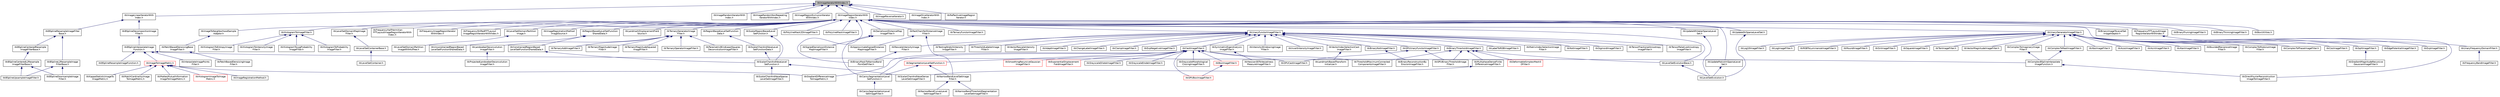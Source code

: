 digraph "itkImageIteratorWithIndex.h"
{
 // LATEX_PDF_SIZE
  edge [fontname="Helvetica",fontsize="10",labelfontname="Helvetica",labelfontsize="10"];
  node [fontname="Helvetica",fontsize="10",shape=record];
  Node1 [label="itkImageIteratorWithIndex.h",height=0.2,width=0.4,color="black", fillcolor="grey75", style="filled", fontcolor="black",tooltip=" "];
  Node1 -> Node2 [dir="back",color="midnightblue",fontsize="10",style="solid",fontname="Helvetica"];
  Node2 [label="itkImageLinearIteratorWith\lIndex.h",height=0.2,width=0.4,color="black", fillcolor="white", style="filled",URL="$itkImageLinearIteratorWithIndex_8h.html",tooltip=" "];
  Node2 -> Node3 [dir="back",color="midnightblue",fontsize="10",style="solid",fontname="Helvetica"];
  Node3 [label="itkBSplineDecompositionImage\lFilter.h",height=0.2,width=0.4,color="black", fillcolor="white", style="filled",URL="$itkBSplineDecompositionImageFilter_8h.html",tooltip=" "];
  Node3 -> Node4 [dir="back",color="midnightblue",fontsize="10",style="solid",fontname="Helvetica"];
  Node4 [label="itkBSplineInterpolateImage\lFunction.h",height=0.2,width=0.4,color="black", fillcolor="white", style="filled",URL="$itkBSplineInterpolateImageFunction_8h.html",tooltip=" "];
  Node4 -> Node5 [dir="back",color="midnightblue",fontsize="10",style="solid",fontname="Helvetica"];
  Node5 [label="itkBSplineResampleImageFunction.h",height=0.2,width=0.4,color="black", fillcolor="white", style="filled",URL="$itkBSplineResampleImageFunction_8h.html",tooltip=" "];
  Node4 -> Node6 [dir="back",color="midnightblue",fontsize="10",style="solid",fontname="Helvetica"];
  Node6 [label="itkComplexBSplineInterpolate\lImageFunction.h",height=0.2,width=0.4,color="black", fillcolor="white", style="filled",URL="$itkComplexBSplineInterpolateImageFunction_8h.html",tooltip=" "];
  Node6 -> Node7 [dir="back",color="midnightblue",fontsize="10",style="solid",fontname="Helvetica"];
  Node7 [label="itkDirectFourierReconstruction\lImageToImageFilter.h",height=0.2,width=0.4,color="black", fillcolor="white", style="filled",URL="$itkDirectFourierReconstructionImageToImageFilter_8h.html",tooltip=" "];
  Node4 -> Node8 [dir="back",color="midnightblue",fontsize="10",style="solid",fontname="Helvetica"];
  Node8 [label="itkImageToImageMetric.h",height=0.2,width=0.4,color="red", fillcolor="white", style="filled",URL="$itkImageToImageMetric_8h.html",tooltip=" "];
  Node8 -> Node9 [dir="back",color="midnightblue",fontsize="10",style="solid",fontname="Helvetica"];
  Node9 [label="itkGradientDifferenceImage\lToImageMetric.h",height=0.2,width=0.4,color="black", fillcolor="white", style="filled",URL="$itkGradientDifferenceImageToImageMetric_8h.html",tooltip=" "];
  Node8 -> Node10 [dir="back",color="midnightblue",fontsize="10",style="solid",fontname="Helvetica"];
  Node10 [label="itkHistogramImageToImage\lMetric.h",height=0.2,width=0.4,color="red", fillcolor="white", style="filled",URL="$itkHistogramImageToImageMetric_8h.html",tooltip=" "];
  Node8 -> Node17 [dir="back",color="midnightblue",fontsize="10",style="solid",fontname="Helvetica"];
  Node17 [label="itkImageRegistrationMethod.h",height=0.2,width=0.4,color="black", fillcolor="white", style="filled",URL="$itkImageRegistrationMethod_8h.html",tooltip=" "];
  Node8 -> Node18 [dir="back",color="midnightblue",fontsize="10",style="solid",fontname="Helvetica"];
  Node18 [label="itkKappaStatisticImageTo\lImageMetric.h",height=0.2,width=0.4,color="black", fillcolor="white", style="filled",URL="$itkKappaStatisticImageToImageMetric_8h.html",tooltip=" "];
  Node8 -> Node19 [dir="back",color="midnightblue",fontsize="10",style="solid",fontname="Helvetica"];
  Node19 [label="itkMatchCardinalityImage\lToImageMetric.h",height=0.2,width=0.4,color="black", fillcolor="white", style="filled",URL="$itkMatchCardinalityImageToImageMetric_8h.html",tooltip=" "];
  Node8 -> Node20 [dir="back",color="midnightblue",fontsize="10",style="solid",fontname="Helvetica"];
  Node20 [label="itkMattesMutualInformation\lImageToImageMetric.h",height=0.2,width=0.4,color="black", fillcolor="white", style="filled",URL="$itkMattesMutualInformationImageToImageMetric_8h.html",tooltip=" "];
  Node4 -> Node27 [dir="back",color="midnightblue",fontsize="10",style="solid",fontname="Helvetica"];
  Node27 [label="itkInterpolateImagePoints\lFilter.h",height=0.2,width=0.4,color="black", fillcolor="white", style="filled",URL="$itkInterpolateImagePointsFilter_8h.html",tooltip=" "];
  Node2 -> Node28 [dir="back",color="midnightblue",fontsize="10",style="solid",fontname="Helvetica"];
  Node28 [label="itkBSplineResampleImageFilter\lBase.h",height=0.2,width=0.4,color="black", fillcolor="white", style="filled",URL="$itkBSplineResampleImageFilterBase_8h.html",tooltip=" "];
  Node28 -> Node29 [dir="back",color="midnightblue",fontsize="10",style="solid",fontname="Helvetica"];
  Node29 [label="itkBSplineCenteredResample\lImageFilterBase.h",height=0.2,width=0.4,color="black", fillcolor="white", style="filled",URL="$itkBSplineCenteredResampleImageFilterBase_8h.html",tooltip=" "];
  Node29 -> Node30 [dir="back",color="midnightblue",fontsize="10",style="solid",fontname="Helvetica"];
  Node30 [label="itkBSplineCenteredL2Resample\lImageFilterBase.h",height=0.2,width=0.4,color="black", fillcolor="white", style="filled",URL="$itkBSplineCenteredL2ResampleImageFilterBase_8h.html",tooltip=" "];
  Node30 -> Node31 [dir="back",color="midnightblue",fontsize="10",style="solid",fontname="Helvetica"];
  Node31 [label="itkBSplineDownsampleImage\lFilter.h",height=0.2,width=0.4,color="black", fillcolor="white", style="filled",URL="$itkBSplineDownsampleImageFilter_8h.html",tooltip=" "];
  Node30 -> Node32 [dir="back",color="midnightblue",fontsize="10",style="solid",fontname="Helvetica"];
  Node32 [label="itkBSplineUpsampleImageFilter.h",height=0.2,width=0.4,color="black", fillcolor="white", style="filled",URL="$itkBSplineUpsampleImageFilter_8h.html",tooltip=" "];
  Node28 -> Node33 [dir="back",color="midnightblue",fontsize="10",style="solid",fontname="Helvetica"];
  Node33 [label="itkBSplineL2ResampleImage\lFilterBase.h",height=0.2,width=0.4,color="black", fillcolor="white", style="filled",URL="$itkBSplineL2ResampleImageFilterBase_8h.html",tooltip=" "];
  Node33 -> Node31 [dir="back",color="midnightblue",fontsize="10",style="solid",fontname="Helvetica"];
  Node33 -> Node32 [dir="back",color="midnightblue",fontsize="10",style="solid",fontname="Helvetica"];
  Node1 -> Node34 [dir="back",color="midnightblue",fontsize="10",style="solid",fontname="Helvetica"];
  Node34 [label="itkImageRandomIteratorWith\lIndex.h",height=0.2,width=0.4,color="black", fillcolor="white", style="filled",URL="$itkImageRandomIteratorWithIndex_8h.html",tooltip=" "];
  Node1 -> Node35 [dir="back",color="midnightblue",fontsize="10",style="solid",fontname="Helvetica"];
  Node35 [label="itkImageRandomNonRepeating\lIteratorWithIndex.h",height=0.2,width=0.4,color="black", fillcolor="white", style="filled",URL="$itkImageRandomNonRepeatingIteratorWithIndex_8h.html",tooltip=" "];
  Node1 -> Node36 [dir="back",color="midnightblue",fontsize="10",style="solid",fontname="Helvetica"];
  Node36 [label="itkImageRegionExclusionIterator\lWithIndex.h",height=0.2,width=0.4,color="black", fillcolor="white", style="filled",URL="$itkImageRegionExclusionIteratorWithIndex_8h.html",tooltip=" "];
  Node1 -> Node37 [dir="back",color="midnightblue",fontsize="10",style="solid",fontname="Helvetica"];
  Node37 [label="itkImageRegionIteratorWith\lIndex.h",height=0.2,width=0.4,color="black", fillcolor="white", style="filled",URL="$itkImageRegionIteratorWithIndex_8h.html",tooltip=" "];
  Node37 -> Node38 [dir="back",color="midnightblue",fontsize="10",style="solid",fontname="Helvetica"];
  Node38 [label="itkBinaryImageToLevelSet\lImageAdaptor.h",height=0.2,width=0.4,color="black", fillcolor="white", style="filled",URL="$itkBinaryImageToLevelSetImageAdaptor_8h.html",tooltip=" "];
  Node37 -> Node39 [dir="back",color="midnightblue",fontsize="10",style="solid",fontname="Helvetica"];
  Node39 [label="itkBinaryMaskToNarrowBand\lPointSetFilter.h",height=0.2,width=0.4,color="black", fillcolor="white", style="filled",URL="$itkBinaryMaskToNarrowBandPointSetFilter_8h.html",tooltip=" "];
  Node37 -> Node40 [dir="back",color="midnightblue",fontsize="10",style="solid",fontname="Helvetica"];
  Node40 [label="itkBinaryPruningImageFilter.h",height=0.2,width=0.4,color="black", fillcolor="white", style="filled",URL="$itkBinaryPruningImageFilter_8h.html",tooltip=" "];
  Node37 -> Node41 [dir="back",color="midnightblue",fontsize="10",style="solid",fontname="Helvetica"];
  Node41 [label="itkBinaryThinningImageFilter.h",height=0.2,width=0.4,color="black", fillcolor="white", style="filled",URL="$itkBinaryThinningImageFilter_8h.html",tooltip=" "];
  Node37 -> Node42 [dir="back",color="midnightblue",fontsize="10",style="solid",fontname="Helvetica"];
  Node42 [label="itkBoxUtilities.h",height=0.2,width=0.4,color="black", fillcolor="white", style="filled",URL="$itkBoxUtilities_8h.html",tooltip=" "];
  Node37 -> Node43 [dir="back",color="midnightblue",fontsize="10",style="solid",fontname="Helvetica"];
  Node43 [label="itkDanielssonDistanceMap\lImageFilter.h",height=0.2,width=0.4,color="black", fillcolor="white", style="filled",URL="$itkDanielssonDistanceMapImageFilter_8h.html",tooltip=" "];
  Node43 -> Node44 [dir="back",color="midnightblue",fontsize="10",style="solid",fontname="Helvetica"];
  Node44 [label="itkCannySegmentationLevel\lSetFunction.h",height=0.2,width=0.4,color="black", fillcolor="white", style="filled",URL="$itkCannySegmentationLevelSetFunction_8h.html",tooltip=" "];
  Node44 -> Node45 [dir="back",color="midnightblue",fontsize="10",style="solid",fontname="Helvetica"];
  Node45 [label="itkCannySegmentationLevel\lSetImageFilter.h",height=0.2,width=0.4,color="black", fillcolor="white", style="filled",URL="$itkCannySegmentationLevelSetImageFilter_8h.html",tooltip=" "];
  Node43 -> Node46 [dir="back",color="midnightblue",fontsize="10",style="solid",fontname="Helvetica"];
  Node46 [label="itkSignedDanielssonDistance\lMapImageFilter.h",height=0.2,width=0.4,color="black", fillcolor="white", style="filled",URL="$itkSignedDanielssonDistanceMapImageFilter_8h.html",tooltip=" "];
  Node37 -> Node7 [dir="back",color="midnightblue",fontsize="10",style="solid",fontname="Helvetica"];
  Node37 -> Node47 [dir="back",color="midnightblue",fontsize="10",style="solid",fontname="Helvetica"];
  Node47 [label="itkFastChamferDistanceImage\lFilter.h",height=0.2,width=0.4,color="black", fillcolor="white", style="filled",URL="$itkFastChamferDistanceImageFilter_8h.html",tooltip=" "];
  Node47 -> Node48 [dir="back",color="midnightblue",fontsize="10",style="solid",fontname="Helvetica"];
  Node48 [label="itkApproximateSignedDistance\lMapImageFilter.h",height=0.2,width=0.4,color="black", fillcolor="white", style="filled",URL="$itkApproximateSignedDistanceMapImageFilter_8h.html",tooltip=" "];
  Node47 -> Node49 [dir="back",color="midnightblue",fontsize="10",style="solid",fontname="Helvetica"];
  Node49 [label="itkNarrowBandLevelSetImage\lFilter.h",height=0.2,width=0.4,color="black", fillcolor="white", style="filled",URL="$itkNarrowBandLevelSetImageFilter_8h.html",tooltip=" "];
  Node49 -> Node50 [dir="back",color="midnightblue",fontsize="10",style="solid",fontname="Helvetica"];
  Node50 [label="itkNarrowBandCurvesLevel\lSetImageFilter.h",height=0.2,width=0.4,color="black", fillcolor="white", style="filled",URL="$itkNarrowBandCurvesLevelSetImageFilter_8h.html",tooltip=" "];
  Node49 -> Node51 [dir="back",color="midnightblue",fontsize="10",style="solid",fontname="Helvetica"];
  Node51 [label="itkNarrowBandThresholdSegmentation\lLevelSetImageFilter.h",height=0.2,width=0.4,color="black", fillcolor="white", style="filled",URL="$itkNarrowBandThresholdSegmentationLevelSetImageFilter_8h.html",tooltip=" "];
  Node37 -> Node52 [dir="back",color="midnightblue",fontsize="10",style="solid",fontname="Helvetica"];
  Node52 [label="itkFrequencyFFTLayoutImage\lRegionIteratorWithIndex.h",height=0.2,width=0.4,color="black", fillcolor="white", style="filled",URL="$itkFrequencyFFTLayoutImageRegionIteratorWithIndex_8h.html",tooltip=" "];
  Node52 -> Node53 [dir="back",color="midnightblue",fontsize="10",style="solid",fontname="Helvetica"];
  Node53 [label="itkUnaryFrequencyDomainFilter.h",height=0.2,width=0.4,color="black", fillcolor="white", style="filled",URL="$itkUnaryFrequencyDomainFilter_8h.html",tooltip=" "];
  Node53 -> Node54 [dir="back",color="midnightblue",fontsize="10",style="solid",fontname="Helvetica"];
  Node54 [label="itkFrequencyBandImageFilter.h",height=0.2,width=0.4,color="black", fillcolor="white", style="filled",URL="$itkFrequencyBandImageFilter_8h.html",tooltip=" "];
  Node37 -> Node55 [dir="back",color="midnightblue",fontsize="10",style="solid",fontname="Helvetica"];
  Node55 [label="itkFrequencyHalfHermitian\lFFTLayoutImageRegionIteratorWith\lIndex.h",height=0.2,width=0.4,color="black", fillcolor="white", style="filled",URL="$itkFrequencyHalfHermitianFFTLayoutImageRegionIteratorWithIndex_8h.html",tooltip=" "];
  Node37 -> Node56 [dir="back",color="midnightblue",fontsize="10",style="solid",fontname="Helvetica"];
  Node56 [label="itkFrequencyImageRegionIterator\lWithIndex.h",height=0.2,width=0.4,color="black", fillcolor="white", style="filled",URL="$itkFrequencyImageRegionIteratorWithIndex_8h.html",tooltip=" "];
  Node37 -> Node57 [dir="back",color="midnightblue",fontsize="10",style="solid",fontname="Helvetica"];
  Node57 [label="itkFrequencyShiftedFFTLayout\lImageRegionIteratorWithIndex.h",height=0.2,width=0.4,color="black", fillcolor="white", style="filled",URL="$itkFrequencyShiftedFFTLayoutImageRegionIteratorWithIndex_8h.html",tooltip=" "];
  Node37 -> Node58 [dir="back",color="midnightblue",fontsize="10",style="solid",fontname="Helvetica"];
  Node58 [label="itkHistogramToImageFilter.h",height=0.2,width=0.4,color="black", fillcolor="white", style="filled",URL="$itkHistogramToImageFilter_8h.html",tooltip=" "];
  Node58 -> Node59 [dir="back",color="midnightblue",fontsize="10",style="solid",fontname="Helvetica"];
  Node59 [label="itkHistogramToEntropyImage\lFilter.h",height=0.2,width=0.4,color="black", fillcolor="white", style="filled",URL="$itkHistogramToEntropyImageFilter_8h.html",tooltip=" "];
  Node58 -> Node60 [dir="back",color="midnightblue",fontsize="10",style="solid",fontname="Helvetica"];
  Node60 [label="itkHistogramToIntensityImage\lFilter.h",height=0.2,width=0.4,color="black", fillcolor="white", style="filled",URL="$itkHistogramToIntensityImageFilter_8h.html",tooltip=" "];
  Node58 -> Node61 [dir="back",color="midnightblue",fontsize="10",style="solid",fontname="Helvetica"];
  Node61 [label="itkHistogramToLogProbability\lImageFilter.h",height=0.2,width=0.4,color="black", fillcolor="white", style="filled",URL="$itkHistogramToLogProbabilityImageFilter_8h.html",tooltip=" "];
  Node58 -> Node62 [dir="back",color="midnightblue",fontsize="10",style="solid",fontname="Helvetica"];
  Node62 [label="itkHistogramToProbability\lImageFilter.h",height=0.2,width=0.4,color="black", fillcolor="white", style="filled",URL="$itkHistogramToProbabilityImageFilter_8h.html",tooltip=" "];
  Node37 -> Node63 [dir="back",color="midnightblue",fontsize="10",style="solid",fontname="Helvetica"];
  Node63 [label="itkImageRegistrationMethod\lImageSource.h",height=0.2,width=0.4,color="black", fillcolor="white", style="filled",URL="$itkImageRegistrationMethodImageSource_8h.html",tooltip=" "];
  Node37 -> Node64 [dir="back",color="midnightblue",fontsize="10",style="solid",fontname="Helvetica"];
  Node64 [label="itkImageToNeighborhoodSample\lAdaptor.h",height=0.2,width=0.4,color="black", fillcolor="white", style="filled",URL="$itkImageToNeighborhoodSampleAdaptor_8h.html",tooltip=" "];
  Node64 -> Node65 [dir="back",color="midnightblue",fontsize="10",style="solid",fontname="Helvetica"];
  Node65 [label="itkPatchBasedDenoisingBase\lImageFilter.h",height=0.2,width=0.4,color="black", fillcolor="white", style="filled",URL="$itkPatchBasedDenoisingBaseImageFilter_8h.html",tooltip=" "];
  Node65 -> Node66 [dir="back",color="midnightblue",fontsize="10",style="solid",fontname="Helvetica"];
  Node66 [label="itkPatchBasedDenoisingImage\lFilter.h",height=0.2,width=0.4,color="black", fillcolor="white", style="filled",URL="$itkPatchBasedDenoisingImageFilter_8h.html",tooltip=" "];
  Node37 -> Node67 [dir="back",color="midnightblue",fontsize="10",style="solid",fontname="Helvetica"];
  Node67 [label="itkLandmarkDisplacementField\lSource.h",height=0.2,width=0.4,color="black", fillcolor="white", style="filled",URL="$itkLandmarkDisplacementFieldSource_8h.html",tooltip=" "];
  Node37 -> Node68 [dir="back",color="midnightblue",fontsize="10",style="solid",fontname="Helvetica"];
  Node68 [label="itkLevelSetDomainMapImage\lFilter.h",height=0.2,width=0.4,color="black", fillcolor="white", style="filled",URL="$itkLevelSetDomainMapImageFilter_8h.html",tooltip=" "];
  Node68 -> Node69 [dir="back",color="midnightblue",fontsize="10",style="solid",fontname="Helvetica"];
  Node69 [label="itkLevelSetContainerBase.h",height=0.2,width=0.4,color="black", fillcolor="white", style="filled",URL="$itkLevelSetContainerBase_8h.html",tooltip=" "];
  Node69 -> Node70 [dir="back",color="midnightblue",fontsize="10",style="solid",fontname="Helvetica"];
  Node70 [label="itkLevelSetContainer.h",height=0.2,width=0.4,color="black", fillcolor="white", style="filled",URL="$itkLevelSetContainer_8h.html",tooltip=" "];
  Node37 -> Node71 [dir="back",color="midnightblue",fontsize="10",style="solid",fontname="Helvetica"];
  Node71 [label="itkLevelSetDomainPartition\lImage.h",height=0.2,width=0.4,color="black", fillcolor="white", style="filled",URL="$itkLevelSetDomainPartitionImage_8h.html",tooltip=" "];
  Node71 -> Node72 [dir="back",color="midnightblue",fontsize="10",style="solid",fontname="Helvetica"];
  Node72 [label="itkLevelSetDomainPartition\lImageWithKdTree.h",height=0.2,width=0.4,color="black", fillcolor="white", style="filled",URL="$itkLevelSetDomainPartitionImageWithKdTree_8h.html",tooltip=" "];
  Node37 -> Node73 [dir="back",color="midnightblue",fontsize="10",style="solid",fontname="Helvetica"];
  Node73 [label="itkLevelSetEvolutionBase.h",height=0.2,width=0.4,color="black", fillcolor="white", style="filled",URL="$itkLevelSetEvolutionBase_8h.html",tooltip=" "];
  Node73 -> Node74 [dir="back",color="midnightblue",fontsize="10",style="solid",fontname="Helvetica"];
  Node74 [label="itkLevelSetEvolution.h",height=0.2,width=0.4,color="black", fillcolor="white", style="filled",URL="$itkLevelSetEvolution_8h.html",tooltip=" "];
  Node37 -> Node75 [dir="back",color="midnightblue",fontsize="10",style="solid",fontname="Helvetica"];
  Node75 [label="itkPolylineMask2DImageFilter.h",height=0.2,width=0.4,color="black", fillcolor="white", style="filled",URL="$itkPolylineMask2DImageFilter_8h.html",tooltip=" "];
  Node37 -> Node76 [dir="back",color="midnightblue",fontsize="10",style="solid",fontname="Helvetica"];
  Node76 [label="itkPolylineMaskImageFilter.h",height=0.2,width=0.4,color="black", fillcolor="white", style="filled",URL="$itkPolylineMaskImageFilter_8h.html",tooltip=" "];
  Node37 -> Node77 [dir="back",color="midnightblue",fontsize="10",style="solid",fontname="Helvetica"];
  Node77 [label="itkRegionBasedLevelSetFunction\lData.h",height=0.2,width=0.4,color="black", fillcolor="white", style="filled",URL="$itkRegionBasedLevelSetFunctionData_8h.html",tooltip=" "];
  Node77 -> Node78 [dir="back",color="midnightblue",fontsize="10",style="solid",fontname="Helvetica"];
  Node78 [label="itkScalarChanAndVeseLevel\lSetFunctionData.h",height=0.2,width=0.4,color="black", fillcolor="white", style="filled",URL="$itkScalarChanAndVeseLevelSetFunctionData_8h.html",tooltip=" "];
  Node78 -> Node79 [dir="back",color="midnightblue",fontsize="10",style="solid",fontname="Helvetica"];
  Node79 [label="itkScalarChanAndVeseLevel\lSetFunction.h",height=0.2,width=0.4,color="black", fillcolor="white", style="filled",URL="$itkScalarChanAndVeseLevelSetFunction_8h.html",tooltip=" "];
  Node79 -> Node80 [dir="back",color="midnightblue",fontsize="10",style="solid",fontname="Helvetica"];
  Node80 [label="itkScalarChanAndVeseDense\lLevelSetImageFilter.h",height=0.2,width=0.4,color="black", fillcolor="white", style="filled",URL="$itkScalarChanAndVeseDenseLevelSetImageFilter_8h.html",tooltip=" "];
  Node79 -> Node81 [dir="back",color="midnightblue",fontsize="10",style="solid",fontname="Helvetica"];
  Node81 [label="itkScalarChanAndVeseSparse\lLevelSetImageFilter.h",height=0.2,width=0.4,color="black", fillcolor="white", style="filled",URL="$itkScalarChanAndVeseSparseLevelSetImageFilter_8h.html",tooltip=" "];
  Node37 -> Node82 [dir="back",color="midnightblue",fontsize="10",style="solid",fontname="Helvetica"];
  Node82 [label="itkRegionBasedLevelSetFunction\lSharedData.h",height=0.2,width=0.4,color="black", fillcolor="white", style="filled",URL="$itkRegionBasedLevelSetFunctionSharedData_8h.html",tooltip=" "];
  Node82 -> Node83 [dir="back",color="midnightblue",fontsize="10",style="solid",fontname="Helvetica"];
  Node83 [label="itkConstrainedRegionBased\lLevelSetFunctionSharedData.h",height=0.2,width=0.4,color="black", fillcolor="white", style="filled",URL="$itkConstrainedRegionBasedLevelSetFunctionSharedData_8h.html",tooltip=" "];
  Node83 -> Node79 [dir="back",color="midnightblue",fontsize="10",style="solid",fontname="Helvetica"];
  Node82 -> Node84 [dir="back",color="midnightblue",fontsize="10",style="solid",fontname="Helvetica"];
  Node84 [label="itkUnconstrainedRegionBased\lLevelSetFunctionSharedData.h",height=0.2,width=0.4,color="black", fillcolor="white", style="filled",URL="$itkUnconstrainedRegionBasedLevelSetFunctionSharedData_8h.html",tooltip=" "];
  Node37 -> Node85 [dir="back",color="midnightblue",fontsize="10",style="solid",fontname="Helvetica"];
  Node85 [label="itkScalarRegionBasedLevel\lSetFunction.h",height=0.2,width=0.4,color="black", fillcolor="white", style="filled",URL="$itkScalarRegionBasedLevelSetFunction_8h.html",tooltip=" "];
  Node85 -> Node79 [dir="back",color="midnightblue",fontsize="10",style="solid",fontname="Helvetica"];
  Node37 -> Node86 [dir="back",color="midnightblue",fontsize="10",style="solid",fontname="Helvetica"];
  Node86 [label="itkTernaryFunctorImageFilter.h",height=0.2,width=0.4,color="black", fillcolor="white", style="filled",URL="$itkTernaryFunctorImageFilter_8h.html",tooltip=" "];
  Node37 -> Node87 [dir="back",color="midnightblue",fontsize="10",style="solid",fontname="Helvetica"];
  Node87 [label="itkTernaryGeneratorImage\lFilter.h",height=0.2,width=0.4,color="black", fillcolor="white", style="filled",URL="$itkTernaryGeneratorImageFilter_8h.html",tooltip=" "];
  Node87 -> Node88 [dir="back",color="midnightblue",fontsize="10",style="solid",fontname="Helvetica"];
  Node88 [label="itkLandweberDeconvolution\lImageFilter.h",height=0.2,width=0.4,color="black", fillcolor="white", style="filled",URL="$itkLandweberDeconvolutionImageFilter_8h.html",tooltip=" "];
  Node88 -> Node89 [dir="back",color="midnightblue",fontsize="10",style="solid",fontname="Helvetica"];
  Node89 [label="itkProjectedLandweberDeconvolution\lImageFilter.h",height=0.2,width=0.4,color="black", fillcolor="white", style="filled",URL="$itkProjectedLandweberDeconvolutionImageFilter_8h.html",tooltip=" "];
  Node87 -> Node90 [dir="back",color="midnightblue",fontsize="10",style="solid",fontname="Helvetica"];
  Node90 [label="itkParametricBlindLeastSquares\lDeconvolutionImageFilter.h",height=0.2,width=0.4,color="black", fillcolor="white", style="filled",URL="$itkParametricBlindLeastSquaresDeconvolutionImageFilter_8h.html",tooltip=" "];
  Node87 -> Node91 [dir="back",color="midnightblue",fontsize="10",style="solid",fontname="Helvetica"];
  Node91 [label="itkTernaryAddImageFilter.h",height=0.2,width=0.4,color="black", fillcolor="white", style="filled",URL="$itkTernaryAddImageFilter_8h.html",tooltip=" "];
  Node87 -> Node92 [dir="back",color="midnightblue",fontsize="10",style="solid",fontname="Helvetica"];
  Node92 [label="itkTernaryMagnitudeImage\lFilter.h",height=0.2,width=0.4,color="black", fillcolor="white", style="filled",URL="$itkTernaryMagnitudeImageFilter_8h.html",tooltip=" "];
  Node87 -> Node93 [dir="back",color="midnightblue",fontsize="10",style="solid",fontname="Helvetica"];
  Node93 [label="itkTernaryMagnitudeSquared\lImageFilter.h",height=0.2,width=0.4,color="black", fillcolor="white", style="filled",URL="$itkTernaryMagnitudeSquaredImageFilter_8h.html",tooltip=" "];
  Node87 -> Node94 [dir="back",color="midnightblue",fontsize="10",style="solid",fontname="Helvetica"];
  Node94 [label="itkTernaryOperatorImageFilter.h",height=0.2,width=0.4,color="black", fillcolor="white", style="filled",URL="$itkTernaryOperatorImageFilter_8h.html",tooltip=" "];
  Node37 -> Node95 [dir="back",color="midnightblue",fontsize="10",style="solid",fontname="Helvetica"];
  Node95 [label="itkUnaryFunctorImageFilter.h",height=0.2,width=0.4,color="black", fillcolor="white", style="filled",URL="$itkUnaryFunctorImageFilter_8h.html",tooltip=" "];
  Node95 -> Node96 [dir="back",color="midnightblue",fontsize="10",style="solid",fontname="Helvetica"];
  Node96 [label="itkAdaptImageFilter.h",height=0.2,width=0.4,color="black", fillcolor="white", style="filled",URL="$itkAdaptImageFilter_8h.html",tooltip=" "];
  Node95 -> Node97 [dir="back",color="midnightblue",fontsize="10",style="solid",fontname="Helvetica"];
  Node97 [label="itkBinaryNotImageFilter.h",height=0.2,width=0.4,color="black", fillcolor="white", style="filled",URL="$itkBinaryNotImageFilter_8h.html",tooltip=" "];
  Node97 -> Node98 [dir="back",color="midnightblue",fontsize="10",style="solid",fontname="Helvetica"];
  Node98 [label="itkBinaryReconstructionBy\lErosionImageFilter.h",height=0.2,width=0.4,color="black", fillcolor="white", style="filled",URL="$itkBinaryReconstructionByErosionImageFilter_8h.html",tooltip=" "];
  Node95 -> Node99 [dir="back",color="midnightblue",fontsize="10",style="solid",fontname="Helvetica"];
  Node99 [label="itkBinaryThresholdImageFilter.h",height=0.2,width=0.4,color="black", fillcolor="white", style="filled",URL="$itkBinaryThresholdImageFilter_8h.html",tooltip=" "];
  Node99 -> Node100 [dir="back",color="midnightblue",fontsize="10",style="solid",fontname="Helvetica"];
  Node100 [label="itkDeformableSimplexMesh3\lDFilter.h",height=0.2,width=0.4,color="red", fillcolor="white", style="filled",URL="$itkDeformableSimplexMesh3DFilter_8h.html",tooltip=" "];
  Node99 -> Node103 [dir="back",color="midnightblue",fontsize="10",style="solid",fontname="Helvetica"];
  Node103 [label="itkGPUBinaryThresholdImage\lFilter.h",height=0.2,width=0.4,color="black", fillcolor="white", style="filled",URL="$itkGPUBinaryThresholdImageFilter_8h.html",tooltip=" "];
  Node99 -> Node73 [dir="back",color="midnightblue",fontsize="10",style="solid",fontname="Helvetica"];
  Node99 -> Node104 [dir="back",color="midnightblue",fontsize="10",style="solid",fontname="Helvetica"];
  Node104 [label="itkMultiphaseDenseFinite\lDifferenceImageFilter.h",height=0.2,width=0.4,color="black", fillcolor="white", style="filled",URL="$itkMultiphaseDenseFiniteDifferenceImageFilter_8h.html",tooltip=" "];
  Node104 -> Node80 [dir="back",color="midnightblue",fontsize="10",style="solid",fontname="Helvetica"];
  Node99 -> Node105 [dir="back",color="midnightblue",fontsize="10",style="solid",fontname="Helvetica"];
  Node105 [label="itkThresholdMaximumConnected\lComponentsImageFilter.h",height=0.2,width=0.4,color="black", fillcolor="white", style="filled",URL="$itkThresholdMaximumConnectedComponentsImageFilter_8h.html",tooltip=" "];
  Node95 -> Node106 [dir="back",color="midnightblue",fontsize="10",style="solid",fontname="Helvetica"];
  Node106 [label="itkCastImageFilter.h",height=0.2,width=0.4,color="black", fillcolor="white", style="filled",URL="$itkCastImageFilter_8h.html",tooltip=" "];
  Node106 -> Node107 [dir="back",color="midnightblue",fontsize="10",style="solid",fontname="Helvetica"];
  Node107 [label="itkBoxImageFilter.h",height=0.2,width=0.4,color="red", fillcolor="white", style="filled",URL="$itkBoxImageFilter_8h.html",tooltip=" "];
  Node107 -> Node110 [dir="back",color="midnightblue",fontsize="10",style="solid",fontname="Helvetica"];
  Node110 [label="itkGPUBoxImageFilter.h",height=0.2,width=0.4,color="red", fillcolor="white", style="filled",URL="$itkGPUBoxImageFilter_8h.html",tooltip=" "];
  Node106 -> Node44 [dir="back",color="midnightblue",fontsize="10",style="solid",fontname="Helvetica"];
  Node106 -> Node159 [dir="back",color="midnightblue",fontsize="10",style="solid",fontname="Helvetica"];
  Node159 [label="itkExponentialDisplacement\lFieldImageFilter.h",height=0.2,width=0.4,color="red", fillcolor="white", style="filled",URL="$itkExponentialDisplacementFieldImageFilter_8h.html",tooltip=" "];
  Node106 -> Node110 [dir="back",color="midnightblue",fontsize="10",style="solid",fontname="Helvetica"];
  Node106 -> Node162 [dir="back",color="midnightblue",fontsize="10",style="solid",fontname="Helvetica"];
  Node162 [label="itkGPUCastImageFilter.h",height=0.2,width=0.4,color="black", fillcolor="white", style="filled",URL="$itkGPUCastImageFilter_8h.html",tooltip=" "];
  Node106 -> Node9 [dir="back",color="midnightblue",fontsize="10",style="solid",fontname="Helvetica"];
  Node106 -> Node115 [dir="back",color="midnightblue",fontsize="10",style="solid",fontname="Helvetica"];
  Node115 [label="itkGrayscaleDilateImageFilter.h",height=0.2,width=0.4,color="black", fillcolor="white", style="filled",URL="$itkGrayscaleDilateImageFilter_8h.html",tooltip=" "];
  Node106 -> Node118 [dir="back",color="midnightblue",fontsize="10",style="solid",fontname="Helvetica"];
  Node118 [label="itkGrayscaleErodeImageFilter.h",height=0.2,width=0.4,color="black", fillcolor="white", style="filled",URL="$itkGrayscaleErodeImageFilter_8h.html",tooltip=" "];
  Node106 -> Node121 [dir="back",color="midnightblue",fontsize="10",style="solid",fontname="Helvetica"];
  Node121 [label="itkGrayscaleMorphological\lClosingImageFilter.h",height=0.2,width=0.4,color="black", fillcolor="white", style="filled",URL="$itkGrayscaleMorphologicalClosingImageFilter_8h.html",tooltip=" "];
  Node106 -> Node163 [dir="back",color="midnightblue",fontsize="10",style="solid",fontname="Helvetica"];
  Node163 [label="itkSegmentationLevelSetFunction.h",height=0.2,width=0.4,color="red", fillcolor="white", style="filled",URL="$itkSegmentationLevelSetFunction_8h.html",tooltip=" "];
  Node163 -> Node44 [dir="back",color="midnightblue",fontsize="10",style="solid",fontname="Helvetica"];
  Node163 -> Node49 [dir="back",color="midnightblue",fontsize="10",style="solid",fontname="Helvetica"];
  Node106 -> Node181 [dir="back",color="midnightblue",fontsize="10",style="solid",fontname="Helvetica"];
  Node181 [label="itkSmoothingRecursiveGaussian\lImageFilter.h",height=0.2,width=0.4,color="red", fillcolor="white", style="filled",URL="$itkSmoothingRecursiveGaussianImageFilter_8h.html",tooltip=" "];
  Node106 -> Node105 [dir="back",color="midnightblue",fontsize="10",style="solid",fontname="Helvetica"];
  Node95 -> Node185 [dir="back",color="midnightblue",fontsize="10",style="solid",fontname="Helvetica"];
  Node185 [label="itkChangeLabelImageFilter.h",height=0.2,width=0.4,color="black", fillcolor="white", style="filled",URL="$itkChangeLabelImageFilter_8h.html",tooltip=" "];
  Node95 -> Node186 [dir="back",color="midnightblue",fontsize="10",style="solid",fontname="Helvetica"];
  Node186 [label="itkClampImageFilter.h",height=0.2,width=0.4,color="black", fillcolor="white", style="filled",URL="$itkClampImageFilter_8h.html",tooltip=" "];
  Node95 -> Node187 [dir="back",color="midnightblue",fontsize="10",style="solid",fontname="Helvetica"];
  Node187 [label="itkExpNegativeImageFilter.h",height=0.2,width=0.4,color="black", fillcolor="white", style="filled",URL="$itkExpNegativeImageFilter_8h.html",tooltip=" "];
  Node95 -> Node188 [dir="back",color="midnightblue",fontsize="10",style="solid",fontname="Helvetica"];
  Node188 [label="itkGPUUnaryFunctorImageFilter.h",height=0.2,width=0.4,color="black", fillcolor="white", style="filled",URL="$itkGPUUnaryFunctorImageFilter_8h.html",tooltip=" "];
  Node188 -> Node103 [dir="back",color="midnightblue",fontsize="10",style="solid",fontname="Helvetica"];
  Node188 -> Node162 [dir="back",color="midnightblue",fontsize="10",style="solid",fontname="Helvetica"];
  Node95 -> Node189 [dir="back",color="midnightblue",fontsize="10",style="solid",fontname="Helvetica"];
  Node189 [label="itkIntensityWindowingImage\lFilter.h",height=0.2,width=0.4,color="black", fillcolor="white", style="filled",URL="$itkIntensityWindowingImageFilter_8h.html",tooltip=" "];
  Node95 -> Node190 [dir="back",color="midnightblue",fontsize="10",style="solid",fontname="Helvetica"];
  Node190 [label="itkInvertIntensityImageFilter.h",height=0.2,width=0.4,color="black", fillcolor="white", style="filled",URL="$itkInvertIntensityImageFilter_8h.html",tooltip=" "];
  Node95 -> Node191 [dir="back",color="midnightblue",fontsize="10",style="solid",fontname="Helvetica"];
  Node191 [label="itkLabelToRGBImageFilter.h",height=0.2,width=0.4,color="black", fillcolor="white", style="filled",URL="$itkLabelToRGBImageFilter_8h.html",tooltip=" "];
  Node95 -> Node192 [dir="back",color="midnightblue",fontsize="10",style="solid",fontname="Helvetica"];
  Node192 [label="itkMatrixIndexSelectionImage\lFilter.h",height=0.2,width=0.4,color="black", fillcolor="white", style="filled",URL="$itkMatrixIndexSelectionImageFilter_8h.html",tooltip=" "];
  Node95 -> Node193 [dir="back",color="midnightblue",fontsize="10",style="solid",fontname="Helvetica"];
  Node193 [label="itkNotImageFilter.h",height=0.2,width=0.4,color="black", fillcolor="white", style="filled",URL="$itkNotImageFilter_8h.html",tooltip=" "];
  Node95 -> Node194 [dir="back",color="midnightblue",fontsize="10",style="solid",fontname="Helvetica"];
  Node194 [label="itkRescaleIntensityImage\lFilter.h",height=0.2,width=0.4,color="black", fillcolor="white", style="filled",URL="$itkRescaleIntensityImageFilter_8h.html",tooltip=" "];
  Node194 -> Node39 [dir="back",color="midnightblue",fontsize="10",style="solid",fontname="Helvetica"];
  Node95 -> Node195 [dir="back",color="midnightblue",fontsize="10",style="solid",fontname="Helvetica"];
  Node195 [label="itkSigmoidImageFilter.h",height=0.2,width=0.4,color="black", fillcolor="white", style="filled",URL="$itkSigmoidImageFilter_8h.html",tooltip=" "];
  Node95 -> Node196 [dir="back",color="midnightblue",fontsize="10",style="solid",fontname="Helvetica"];
  Node196 [label="itkSymmetricEigenAnalysis\lImageFilter.h",height=0.2,width=0.4,color="black", fillcolor="white", style="filled",URL="$itkSymmetricEigenAnalysisImageFilter_8h.html",tooltip=" "];
  Node196 -> Node197 [dir="back",color="midnightblue",fontsize="10",style="solid",fontname="Helvetica"];
  Node197 [label="itkHessian3DToVesselness\lMeasureImageFilter.h",height=0.2,width=0.4,color="black", fillcolor="white", style="filled",URL="$itkHessian3DToVesselnessMeasureImageFilter_8h.html",tooltip=" "];
  Node95 -> Node198 [dir="back",color="midnightblue",fontsize="10",style="solid",fontname="Helvetica"];
  Node198 [label="itkTensorFractionalAnisotropy\lImageFilter.h",height=0.2,width=0.4,color="black", fillcolor="white", style="filled",URL="$itkTensorFractionalAnisotropyImageFilter_8h.html",tooltip=" "];
  Node95 -> Node199 [dir="back",color="midnightblue",fontsize="10",style="solid",fontname="Helvetica"];
  Node199 [label="itkTensorRelativeAnisotropy\lImageFilter.h",height=0.2,width=0.4,color="black", fillcolor="white", style="filled",URL="$itkTensorRelativeAnisotropyImageFilter_8h.html",tooltip=" "];
  Node95 -> Node200 [dir="back",color="midnightblue",fontsize="10",style="solid",fontname="Helvetica"];
  Node200 [label="itkTestingStretchIntensity\lImageFilter.h",height=0.2,width=0.4,color="black", fillcolor="white", style="filled",URL="$itkTestingStretchIntensityImageFilter_8h.html",tooltip=" "];
  Node95 -> Node201 [dir="back",color="midnightblue",fontsize="10",style="solid",fontname="Helvetica"];
  Node201 [label="itkThresholdLabelerImage\lFilter.h",height=0.2,width=0.4,color="black", fillcolor="white", style="filled",URL="$itkThresholdLabelerImageFilter_8h.html",tooltip=" "];
  Node95 -> Node202 [dir="back",color="midnightblue",fontsize="10",style="solid",fontname="Helvetica"];
  Node202 [label="itkVectorIndexSelectionCast\lImageFilter.h",height=0.2,width=0.4,color="black", fillcolor="white", style="filled",URL="$itkVectorIndexSelectionCastImageFilter_8h.html",tooltip=" "];
  Node202 -> Node203 [dir="back",color="midnightblue",fontsize="10",style="solid",fontname="Helvetica"];
  Node203 [label="itkLandmarkBasedTransform\lInitializer.h",height=0.2,width=0.4,color="black", fillcolor="white", style="filled",URL="$itkLandmarkBasedTransformInitializer_8h.html",tooltip=" "];
  Node95 -> Node204 [dir="back",color="midnightblue",fontsize="10",style="solid",fontname="Helvetica"];
  Node204 [label="itkVectorRescaleIntensity\lImageFilter.h",height=0.2,width=0.4,color="black", fillcolor="white", style="filled",URL="$itkVectorRescaleIntensityImageFilter_8h.html",tooltip=" "];
  Node37 -> Node205 [dir="back",color="midnightblue",fontsize="10",style="solid",fontname="Helvetica"];
  Node205 [label="itkUnaryGeneratorImageFilter.h",height=0.2,width=0.4,color="black", fillcolor="white", style="filled",URL="$itkUnaryGeneratorImageFilter_8h.html",tooltip=" "];
  Node205 -> Node206 [dir="back",color="midnightblue",fontsize="10",style="solid",fontname="Helvetica"];
  Node206 [label="itkAbsImageFilter.h",height=0.2,width=0.4,color="black", fillcolor="white", style="filled",URL="$itkAbsImageFilter_8h.html",tooltip=" "];
  Node205 -> Node207 [dir="back",color="midnightblue",fontsize="10",style="solid",fontname="Helvetica"];
  Node207 [label="itkAcosImageFilter.h",height=0.2,width=0.4,color="black", fillcolor="white", style="filled",URL="$itkAcosImageFilter_8h.html",tooltip=" "];
  Node205 -> Node208 [dir="back",color="midnightblue",fontsize="10",style="solid",fontname="Helvetica"];
  Node208 [label="itkAsinImageFilter.h",height=0.2,width=0.4,color="black", fillcolor="white", style="filled",URL="$itkAsinImageFilter_8h.html",tooltip=" "];
  Node205 -> Node209 [dir="back",color="midnightblue",fontsize="10",style="solid",fontname="Helvetica"];
  Node209 [label="itkAtanImageFilter.h",height=0.2,width=0.4,color="black", fillcolor="white", style="filled",URL="$itkAtanImageFilter_8h.html",tooltip=" "];
  Node205 -> Node210 [dir="back",color="midnightblue",fontsize="10",style="solid",fontname="Helvetica"];
  Node210 [label="itkBoundedReciprocalImage\lFilter.h",height=0.2,width=0.4,color="black", fillcolor="white", style="filled",URL="$itkBoundedReciprocalImageFilter_8h.html",tooltip=" "];
  Node205 -> Node211 [dir="back",color="midnightblue",fontsize="10",style="solid",fontname="Helvetica"];
  Node211 [label="itkComplexToImaginaryImage\lFilter.h",height=0.2,width=0.4,color="black", fillcolor="white", style="filled",URL="$itkComplexToImaginaryImageFilter_8h.html",tooltip=" "];
  Node211 -> Node6 [dir="back",color="midnightblue",fontsize="10",style="solid",fontname="Helvetica"];
  Node205 -> Node212 [dir="back",color="midnightblue",fontsize="10",style="solid",fontname="Helvetica"];
  Node212 [label="itkComplexToModulusImage\lFilter.h",height=0.2,width=0.4,color="black", fillcolor="white", style="filled",URL="$itkComplexToModulusImageFilter_8h.html",tooltip=" "];
  Node205 -> Node213 [dir="back",color="midnightblue",fontsize="10",style="solid",fontname="Helvetica"];
  Node213 [label="itkComplexToPhaseImageFilter.h",height=0.2,width=0.4,color="black", fillcolor="white", style="filled",URL="$itkComplexToPhaseImageFilter_8h.html",tooltip=" "];
  Node205 -> Node214 [dir="back",color="midnightblue",fontsize="10",style="solid",fontname="Helvetica"];
  Node214 [label="itkComplexToRealImageFilter.h",height=0.2,width=0.4,color="black", fillcolor="white", style="filled",URL="$itkComplexToRealImageFilter_8h.html",tooltip=" "];
  Node214 -> Node6 [dir="back",color="midnightblue",fontsize="10",style="solid",fontname="Helvetica"];
  Node205 -> Node215 [dir="back",color="midnightblue",fontsize="10",style="solid",fontname="Helvetica"];
  Node215 [label="itkCosImageFilter.h",height=0.2,width=0.4,color="black", fillcolor="white", style="filled",URL="$itkCosImageFilter_8h.html",tooltip=" "];
  Node205 -> Node216 [dir="back",color="midnightblue",fontsize="10",style="solid",fontname="Helvetica"];
  Node216 [label="itkEdgePotentialImageFilter.h",height=0.2,width=0.4,color="black", fillcolor="white", style="filled",URL="$itkEdgePotentialImageFilter_8h.html",tooltip=" "];
  Node205 -> Node217 [dir="back",color="midnightblue",fontsize="10",style="solid",fontname="Helvetica"];
  Node217 [label="itkExpImageFilter.h",height=0.2,width=0.4,color="black", fillcolor="white", style="filled",URL="$itkExpImageFilter_8h.html",tooltip=" "];
  Node205 -> Node218 [dir="back",color="midnightblue",fontsize="10",style="solid",fontname="Helvetica"];
  Node218 [label="itkLog10ImageFilter.h",height=0.2,width=0.4,color="black", fillcolor="white", style="filled",URL="$itkLog10ImageFilter_8h.html",tooltip=" "];
  Node205 -> Node219 [dir="back",color="midnightblue",fontsize="10",style="solid",fontname="Helvetica"];
  Node219 [label="itkLogImageFilter.h",height=0.2,width=0.4,color="black", fillcolor="white", style="filled",URL="$itkLogImageFilter_8h.html",tooltip=" "];
  Node205 -> Node220 [dir="back",color="midnightblue",fontsize="10",style="solid",fontname="Helvetica"];
  Node220 [label="itkRGBToLuminanceImageFilter.h",height=0.2,width=0.4,color="black", fillcolor="white", style="filled",URL="$itkRGBToLuminanceImageFilter_8h.html",tooltip=" "];
  Node205 -> Node221 [dir="back",color="midnightblue",fontsize="10",style="solid",fontname="Helvetica"];
  Node221 [label="itkRoundImageFilter.h",height=0.2,width=0.4,color="black", fillcolor="white", style="filled",URL="$itkRoundImageFilter_8h.html",tooltip=" "];
  Node205 -> Node222 [dir="back",color="midnightblue",fontsize="10",style="solid",fontname="Helvetica"];
  Node222 [label="itkSinImageFilter.h",height=0.2,width=0.4,color="black", fillcolor="white", style="filled",URL="$itkSinImageFilter_8h.html",tooltip=" "];
  Node205 -> Node223 [dir="back",color="midnightblue",fontsize="10",style="solid",fontname="Helvetica"];
  Node223 [label="itkSqrtImageFilter.h",height=0.2,width=0.4,color="black", fillcolor="white", style="filled",URL="$itkSqrtImageFilter_8h.html",tooltip=" "];
  Node223 -> Node224 [dir="back",color="midnightblue",fontsize="10",style="solid",fontname="Helvetica"];
  Node224 [label="itkGradientMagnitudeRecursive\lGaussianImageFilter.h",height=0.2,width=0.4,color="black", fillcolor="white", style="filled",URL="$itkGradientMagnitudeRecursiveGaussianImageFilter_8h.html",tooltip=" "];
  Node205 -> Node225 [dir="back",color="midnightblue",fontsize="10",style="solid",fontname="Helvetica"];
  Node225 [label="itkSquareImageFilter.h",height=0.2,width=0.4,color="black", fillcolor="white", style="filled",URL="$itkSquareImageFilter_8h.html",tooltip=" "];
  Node205 -> Node226 [dir="back",color="midnightblue",fontsize="10",style="solid",fontname="Helvetica"];
  Node226 [label="itkTanImageFilter.h",height=0.2,width=0.4,color="black", fillcolor="white", style="filled",URL="$itkTanImageFilter_8h.html",tooltip=" "];
  Node205 -> Node227 [dir="back",color="midnightblue",fontsize="10",style="solid",fontname="Helvetica"];
  Node227 [label="itkVectorMagnitudeImageFilter.h",height=0.2,width=0.4,color="black", fillcolor="white", style="filled",URL="$itkVectorMagnitudeImageFilter_8h.html",tooltip=" "];
  Node37 -> Node228 [dir="back",color="midnightblue",fontsize="10",style="solid",fontname="Helvetica"];
  Node228 [label="itkUpdateMalcolmSparseLevel\lSet.h",height=0.2,width=0.4,color="black", fillcolor="white", style="filled",URL="$itkUpdateMalcolmSparseLevelSet_8h.html",tooltip=" "];
  Node228 -> Node74 [dir="back",color="midnightblue",fontsize="10",style="solid",fontname="Helvetica"];
  Node37 -> Node229 [dir="back",color="midnightblue",fontsize="10",style="solid",fontname="Helvetica"];
  Node229 [label="itkUpdateShiSparseLevelSet.h",height=0.2,width=0.4,color="black", fillcolor="white", style="filled",URL="$itkUpdateShiSparseLevelSet_8h.html",tooltip=" "];
  Node229 -> Node74 [dir="back",color="midnightblue",fontsize="10",style="solid",fontname="Helvetica"];
  Node37 -> Node230 [dir="back",color="midnightblue",fontsize="10",style="solid",fontname="Helvetica"];
  Node230 [label="itkUpdateWhitakerSparseLevel\lSet.h",height=0.2,width=0.4,color="black", fillcolor="white", style="filled",URL="$itkUpdateWhitakerSparseLevelSet_8h.html",tooltip=" "];
  Node230 -> Node74 [dir="back",color="midnightblue",fontsize="10",style="solid",fontname="Helvetica"];
  Node1 -> Node231 [dir="back",color="midnightblue",fontsize="10",style="solid",fontname="Helvetica"];
  Node231 [label="itkImageReverseIterator.h",height=0.2,width=0.4,color="black", fillcolor="white", style="filled",URL="$itkImageReverseIterator_8h.html",tooltip=" "];
  Node1 -> Node232 [dir="back",color="midnightblue",fontsize="10",style="solid",fontname="Helvetica"];
  Node232 [label="itkImageSliceIteratorWith\lIndex.h",height=0.2,width=0.4,color="black", fillcolor="white", style="filled",URL="$itkImageSliceIteratorWithIndex_8h.html",tooltip=" "];
  Node1 -> Node233 [dir="back",color="midnightblue",fontsize="10",style="solid",fontname="Helvetica"];
  Node233 [label="itkReflectiveImageRegion\lIterator.h",height=0.2,width=0.4,color="black", fillcolor="white", style="filled",URL="$itkReflectiveImageRegionIterator_8h.html",tooltip=" "];
}
